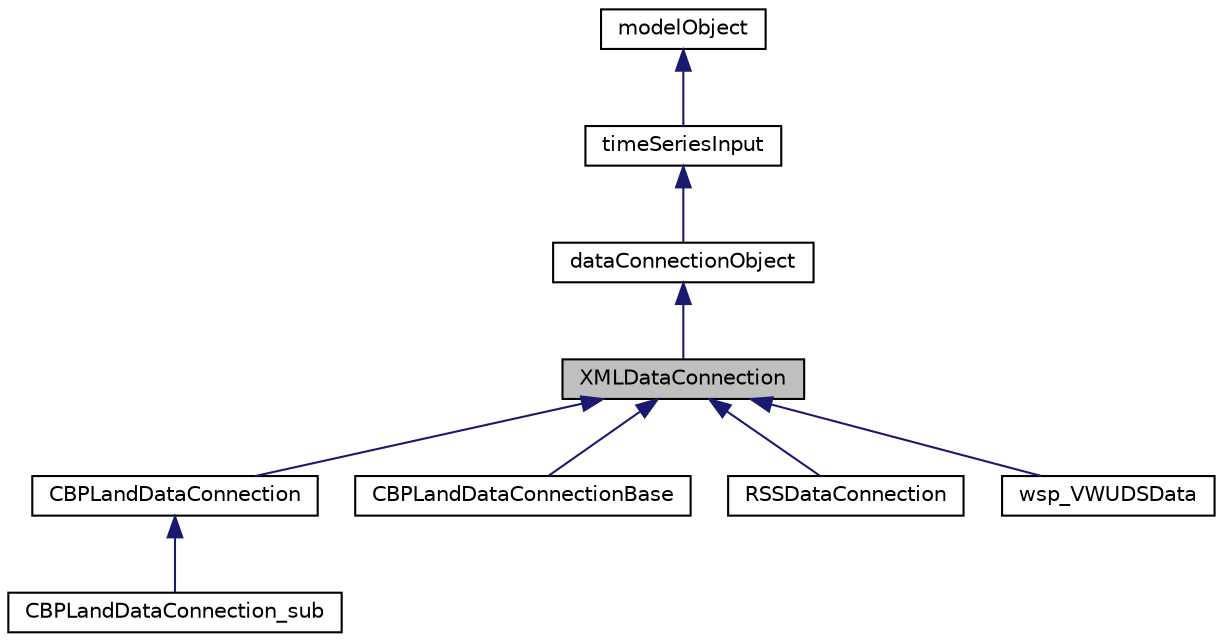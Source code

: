 digraph "XMLDataConnection"
{
 // LATEX_PDF_SIZE
  edge [fontname="Helvetica",fontsize="10",labelfontname="Helvetica",labelfontsize="10"];
  node [fontname="Helvetica",fontsize="10",shape=record];
  Node1 [label="XMLDataConnection",height=0.2,width=0.4,color="black", fillcolor="grey75", style="filled", fontcolor="black",tooltip=" "];
  Node2 -> Node1 [dir="back",color="midnightblue",fontsize="10",style="solid"];
  Node2 [label="dataConnectionObject",height=0.2,width=0.4,color="black", fillcolor="white", style="filled",URL="$classdataConnectionObject.html",tooltip=" "];
  Node3 -> Node2 [dir="back",color="midnightblue",fontsize="10",style="solid"];
  Node3 [label="timeSeriesInput",height=0.2,width=0.4,color="black", fillcolor="white", style="filled",URL="$classtimeSeriesInput.html",tooltip=" "];
  Node4 -> Node3 [dir="back",color="midnightblue",fontsize="10",style="solid"];
  Node4 [label="modelObject",height=0.2,width=0.4,color="black", fillcolor="white", style="filled",URL="$classmodelObject.html",tooltip=" "];
  Node1 -> Node5 [dir="back",color="midnightblue",fontsize="10",style="solid"];
  Node5 [label="CBPLandDataConnection",height=0.2,width=0.4,color="black", fillcolor="white", style="filled",URL="$classCBPLandDataConnection.html",tooltip=" "];
  Node5 -> Node6 [dir="back",color="midnightblue",fontsize="10",style="solid"];
  Node6 [label="CBPLandDataConnection_sub",height=0.2,width=0.4,color="black", fillcolor="white", style="filled",URL="$classCBPLandDataConnection__sub.html",tooltip=" "];
  Node1 -> Node7 [dir="back",color="midnightblue",fontsize="10",style="solid"];
  Node7 [label="CBPLandDataConnectionBase",height=0.2,width=0.4,color="black", fillcolor="white", style="filled",URL="$classCBPLandDataConnectionBase.html",tooltip=" "];
  Node1 -> Node8 [dir="back",color="midnightblue",fontsize="10",style="solid"];
  Node8 [label="RSSDataConnection",height=0.2,width=0.4,color="black", fillcolor="white", style="filled",URL="$classRSSDataConnection.html",tooltip=" "];
  Node1 -> Node9 [dir="back",color="midnightblue",fontsize="10",style="solid"];
  Node9 [label="wsp_VWUDSData",height=0.2,width=0.4,color="black", fillcolor="white", style="filled",URL="$classwsp__VWUDSData.html",tooltip=" "];
}
